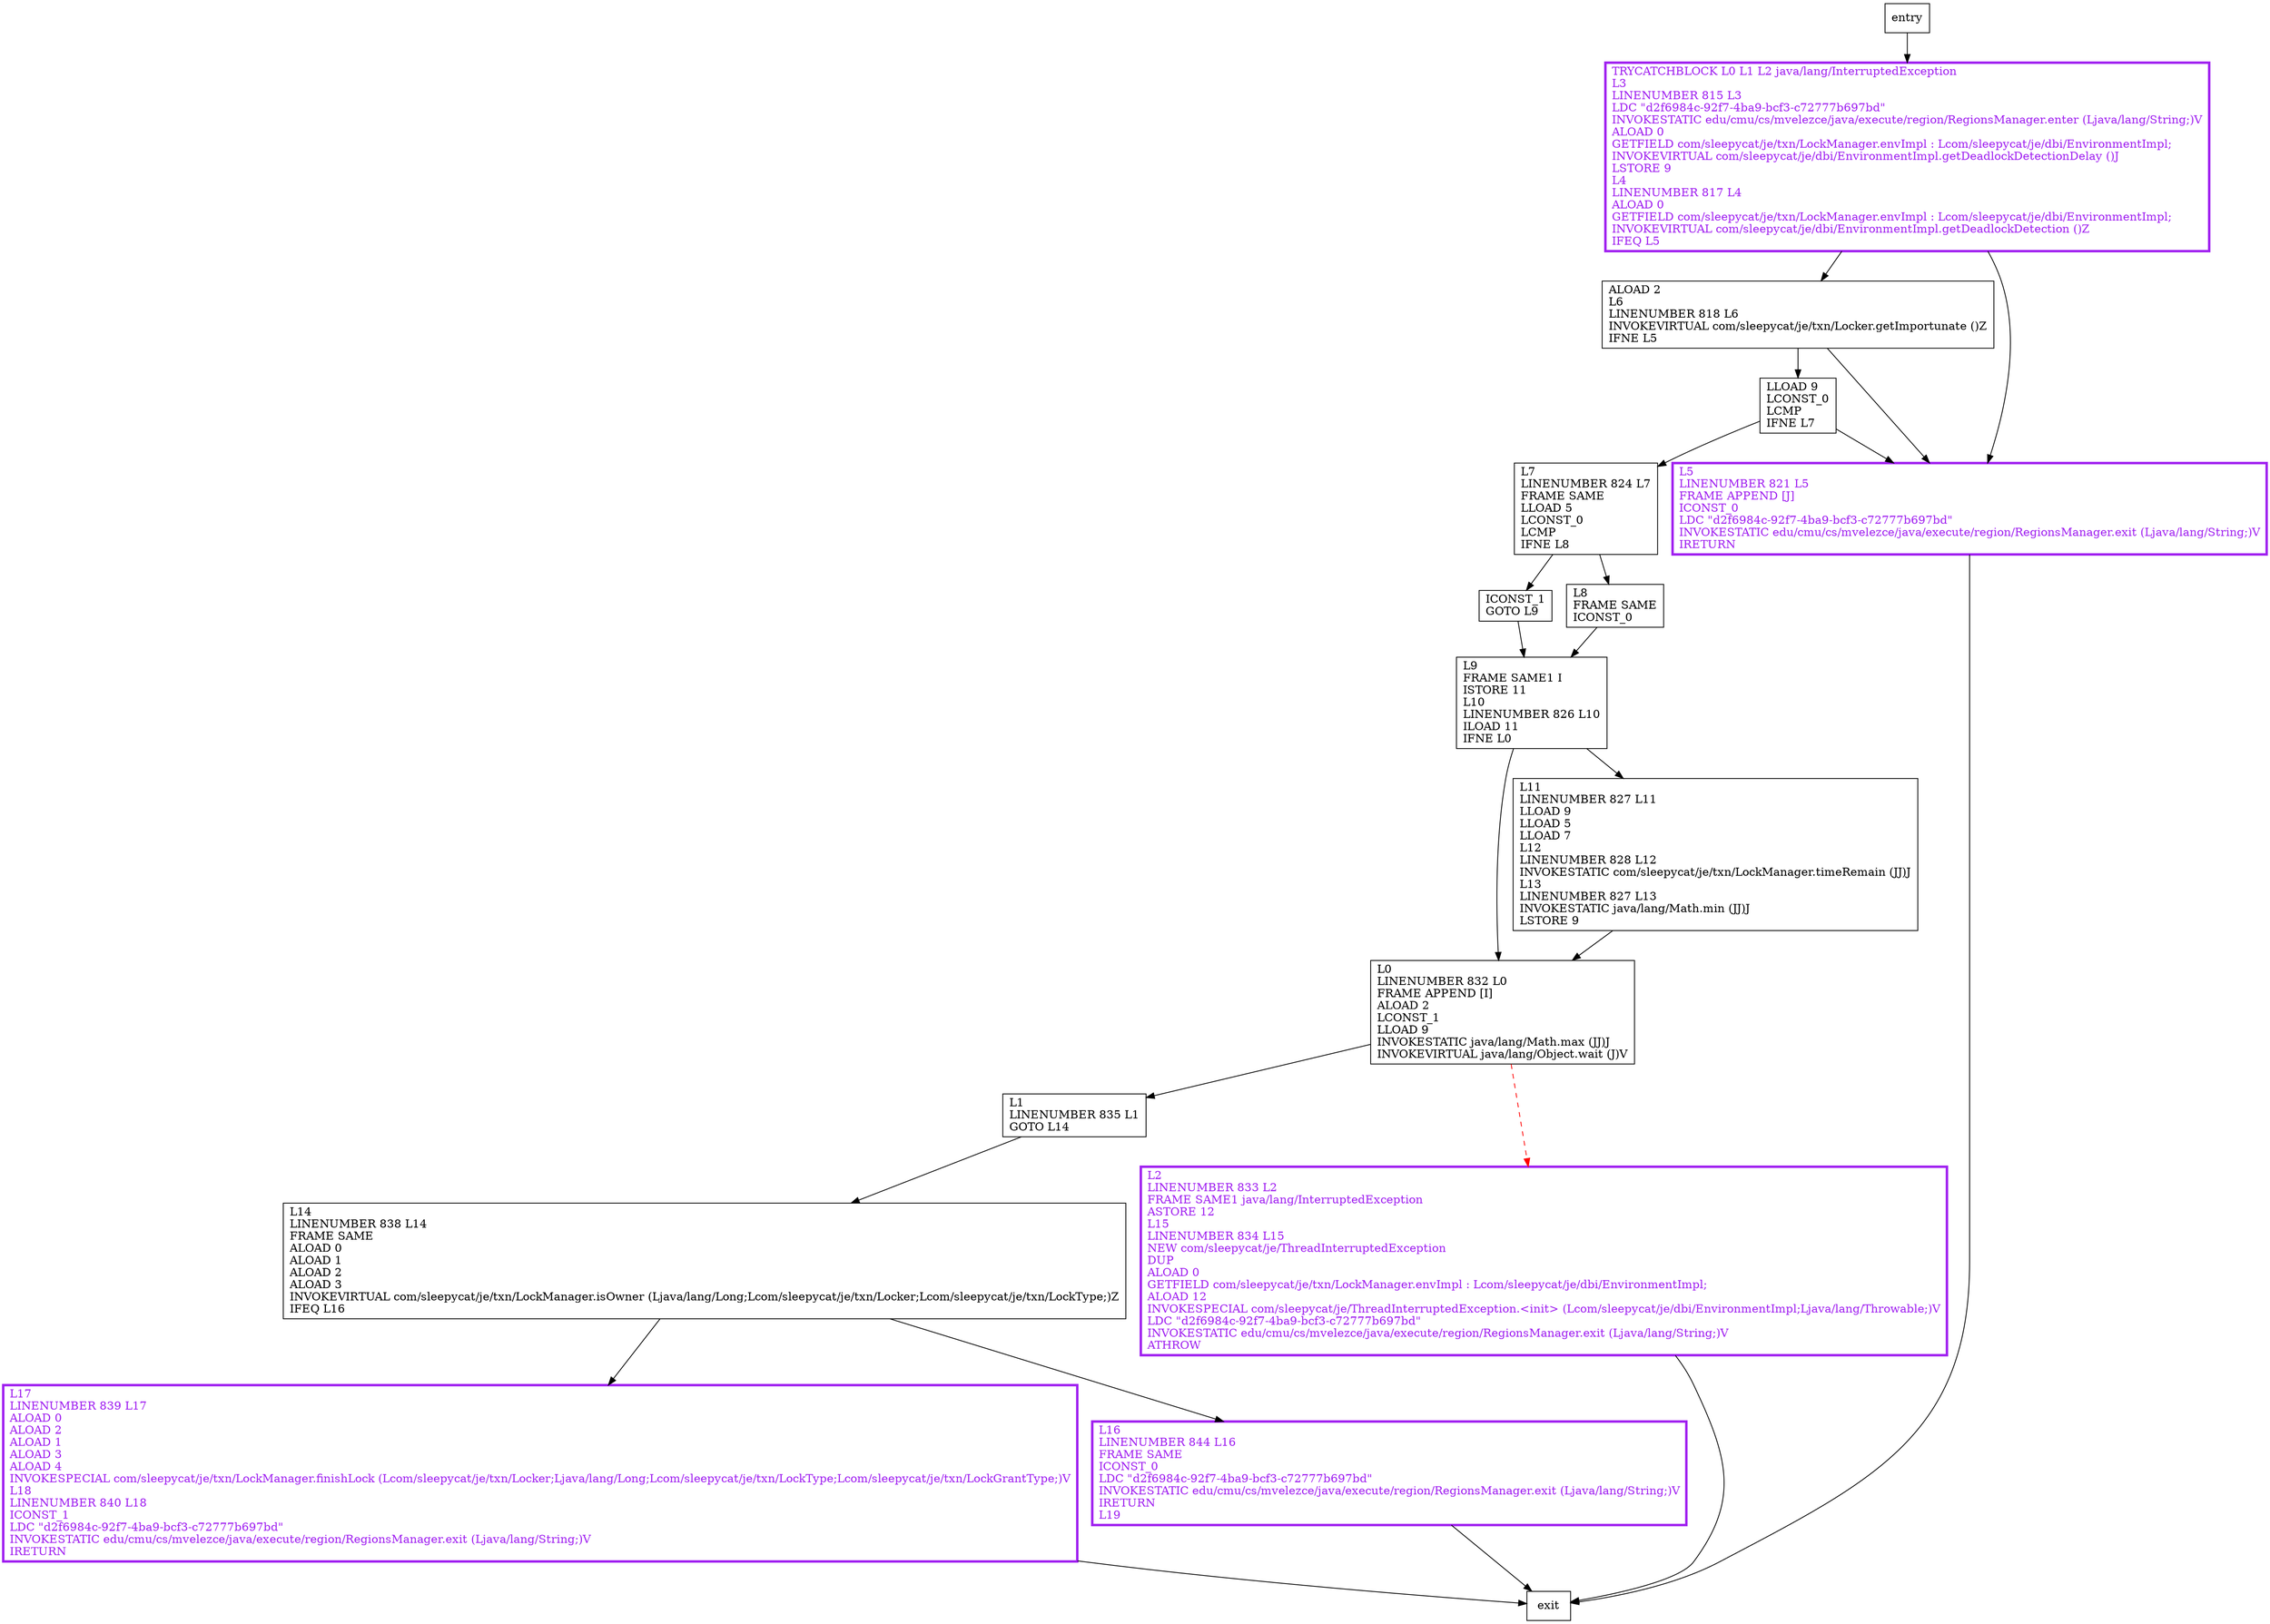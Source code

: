 digraph performDeadlockDetectionDelay {
node [shape=record];
2120141408 [label="ALOAD 2\lL6\lLINENUMBER 818 L6\lINVOKEVIRTUAL com/sleepycat/je/txn/Locker.getImportunate ()Z\lIFNE L5\l"];
790711390 [label="L7\lLINENUMBER 824 L7\lFRAME SAME\lLLOAD 5\lLCONST_0\lLCMP\lIFNE L8\l"];
1298081530 [label="L14\lLINENUMBER 838 L14\lFRAME SAME\lALOAD 0\lALOAD 1\lALOAD 2\lALOAD 3\lINVOKEVIRTUAL com/sleepycat/je/txn/LockManager.isOwner (Ljava/lang/Long;Lcom/sleepycat/je/txn/Locker;Lcom/sleepycat/je/txn/LockType;)Z\lIFEQ L16\l"];
2050125639 [label="LLOAD 9\lLCONST_0\lLCMP\lIFNE L7\l"];
16119580 [label="L9\lFRAME SAME1 I\lISTORE 11\lL10\lLINENUMBER 826 L10\lILOAD 11\lIFNE L0\l"];
1778229950 [label="L1\lLINENUMBER 835 L1\lGOTO L14\l"];
65800114 [label="L17\lLINENUMBER 839 L17\lALOAD 0\lALOAD 2\lALOAD 1\lALOAD 3\lALOAD 4\lINVOKESPECIAL com/sleepycat/je/txn/LockManager.finishLock (Lcom/sleepycat/je/txn/Locker;Ljava/lang/Long;Lcom/sleepycat/je/txn/LockType;Lcom/sleepycat/je/txn/LockGrantType;)V\lL18\lLINENUMBER 840 L18\lICONST_1\lLDC \"d2f6984c-92f7-4ba9-bcf3-c72777b697bd\"\lINVOKESTATIC edu/cmu/cs/mvelezce/java/execute/region/RegionsManager.exit (Ljava/lang/String;)V\lIRETURN\l"];
1632710310 [label="ICONST_1\lGOTO L9\l"];
1432249329 [label="TRYCATCHBLOCK L0 L1 L2 java/lang/InterruptedException\lL3\lLINENUMBER 815 L3\lLDC \"d2f6984c-92f7-4ba9-bcf3-c72777b697bd\"\lINVOKESTATIC edu/cmu/cs/mvelezce/java/execute/region/RegionsManager.enter (Ljava/lang/String;)V\lALOAD 0\lGETFIELD com/sleepycat/je/txn/LockManager.envImpl : Lcom/sleepycat/je/dbi/EnvironmentImpl;\lINVOKEVIRTUAL com/sleepycat/je/dbi/EnvironmentImpl.getDeadlockDetectionDelay ()J\lLSTORE 9\lL4\lLINENUMBER 817 L4\lALOAD 0\lGETFIELD com/sleepycat/je/txn/LockManager.envImpl : Lcom/sleepycat/je/dbi/EnvironmentImpl;\lINVOKEVIRTUAL com/sleepycat/je/dbi/EnvironmentImpl.getDeadlockDetection ()Z\lIFEQ L5\l"];
724011864 [label="L0\lLINENUMBER 832 L0\lFRAME APPEND [I]\lALOAD 2\lLCONST_1\lLLOAD 9\lINVOKESTATIC java/lang/Math.max (JJ)J\lINVOKEVIRTUAL java/lang/Object.wait (J)V\l"];
1339245237 [label="L2\lLINENUMBER 833 L2\lFRAME SAME1 java/lang/InterruptedException\lASTORE 12\lL15\lLINENUMBER 834 L15\lNEW com/sleepycat/je/ThreadInterruptedException\lDUP\lALOAD 0\lGETFIELD com/sleepycat/je/txn/LockManager.envImpl : Lcom/sleepycat/je/dbi/EnvironmentImpl;\lALOAD 12\lINVOKESPECIAL com/sleepycat/je/ThreadInterruptedException.\<init\> (Lcom/sleepycat/je/dbi/EnvironmentImpl;Ljava/lang/Throwable;)V\lLDC \"d2f6984c-92f7-4ba9-bcf3-c72777b697bd\"\lINVOKESTATIC edu/cmu/cs/mvelezce/java/execute/region/RegionsManager.exit (Ljava/lang/String;)V\lATHROW\l"];
1765073237 [label="L5\lLINENUMBER 821 L5\lFRAME APPEND [J]\lICONST_0\lLDC \"d2f6984c-92f7-4ba9-bcf3-c72777b697bd\"\lINVOKESTATIC edu/cmu/cs/mvelezce/java/execute/region/RegionsManager.exit (Ljava/lang/String;)V\lIRETURN\l"];
622004448 [label="L11\lLINENUMBER 827 L11\lLLOAD 9\lLLOAD 5\lLLOAD 7\lL12\lLINENUMBER 828 L12\lINVOKESTATIC com/sleepycat/je/txn/LockManager.timeRemain (JJ)J\lL13\lLINENUMBER 827 L13\lINVOKESTATIC java/lang/Math.min (JJ)J\lLSTORE 9\l"];
1767175462 [label="L8\lFRAME SAME\lICONST_0\l"];
739134916 [label="L16\lLINENUMBER 844 L16\lFRAME SAME\lICONST_0\lLDC \"d2f6984c-92f7-4ba9-bcf3-c72777b697bd\"\lINVOKESTATIC edu/cmu/cs/mvelezce/java/execute/region/RegionsManager.exit (Ljava/lang/String;)V\lIRETURN\lL19\l"];
entry;
exit;
2120141408 -> 1765073237
2120141408 -> 2050125639
790711390 -> 1632710310
790711390 -> 1767175462
1298081530 -> 739134916
1298081530 -> 65800114
2050125639 -> 790711390
2050125639 -> 1765073237
16119580 -> 724011864
16119580 -> 622004448
1778229950 -> 1298081530
65800114 -> exit
entry -> 1432249329
1632710310 -> 16119580
1432249329 -> 2120141408
1432249329 -> 1765073237
724011864 -> 1339245237 [style=dashed, color=red]
724011864 -> 1778229950
1339245237 -> exit
1765073237 -> exit
622004448 -> 724011864
1767175462 -> 16119580
739134916 -> exit
1432249329[fontcolor="purple", penwidth=3, color="purple"];
1339245237[fontcolor="purple", penwidth=3, color="purple"];
1765073237[fontcolor="purple", penwidth=3, color="purple"];
739134916[fontcolor="purple", penwidth=3, color="purple"];
65800114[fontcolor="purple", penwidth=3, color="purple"];
}
